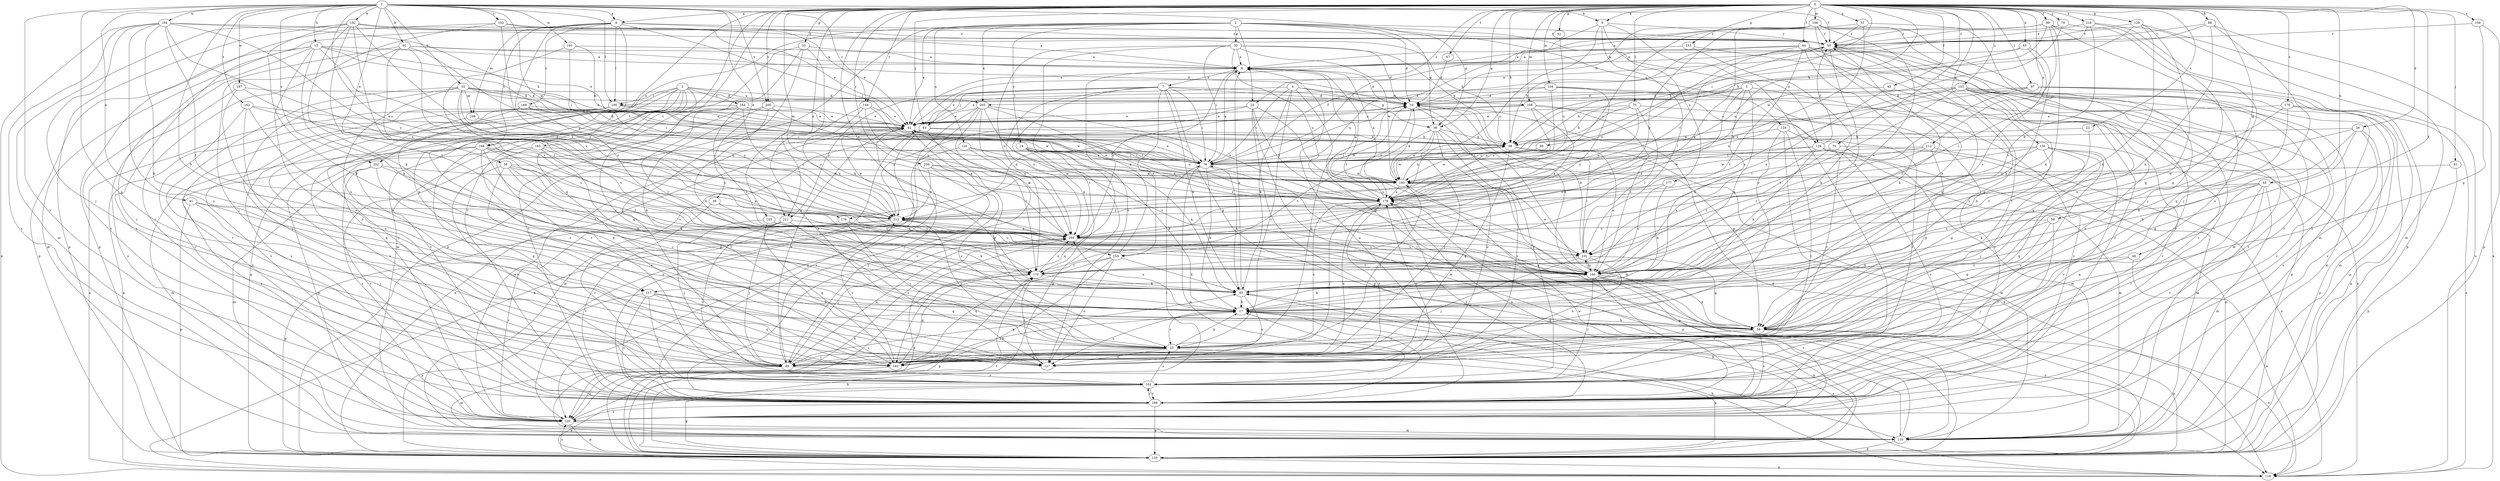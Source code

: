 strict digraph  {
0;
1;
2;
3;
4;
5;
6;
7;
8;
9;
10;
15;
17;
22;
23;
24;
25;
26;
30;
33;
38;
39;
41;
42;
43;
44;
47;
48;
50;
51;
52;
53;
56;
58;
59;
60;
63;
65;
68;
70;
75;
76;
79;
81;
83;
84;
88;
91;
93;
97;
99;
100;
101;
104;
105;
106;
108;
109;
110;
112;
117;
118;
120;
124;
126;
127;
129;
133;
135;
136;
143;
149;
150;
152;
153;
156;
159;
160;
162;
164;
165;
168;
169;
170;
176;
177;
178;
179;
186;
187;
191;
192;
194;
195;
200;
202;
203;
204;
209;
211;
212;
216;
220;
0 -> 6  [label=a];
0 -> 9  [label=b];
0 -> 22  [label=c];
0 -> 23  [label=c];
0 -> 26  [label=d];
0 -> 43  [label=f];
0 -> 44  [label=f];
0 -> 47  [label=f];
0 -> 48  [label=f];
0 -> 51  [label=g];
0 -> 52  [label=g];
0 -> 53  [label=g];
0 -> 56  [label=g];
0 -> 58  [label=g];
0 -> 60  [label=h];
0 -> 63  [label=h];
0 -> 65  [label=h];
0 -> 68  [label=h];
0 -> 70  [label=i];
0 -> 75  [label=i];
0 -> 76  [label=i];
0 -> 79  [label=j];
0 -> 81  [label=j];
0 -> 83  [label=j];
0 -> 88  [label=k];
0 -> 97  [label=l];
0 -> 99  [label=l];
0 -> 104  [label=m];
0 -> 105  [label=m];
0 -> 106  [label=m];
0 -> 108  [label=m];
0 -> 112  [label=n];
0 -> 129  [label=p];
0 -> 133  [label=p];
0 -> 136  [label=q];
0 -> 143  [label=q];
0 -> 149  [label=r];
0 -> 153  [label=s];
0 -> 156  [label=s];
0 -> 159  [label=s];
0 -> 179  [label=v];
0 -> 186  [label=v];
0 -> 200  [label=x];
0 -> 209  [label=y];
0 -> 211  [label=y];
0 -> 216  [label=z];
0 -> 220  [label=z];
1 -> 6  [label=a];
1 -> 9  [label=b];
1 -> 10  [label=b];
1 -> 15  [label=b];
1 -> 17  [label=b];
1 -> 38  [label=e];
1 -> 39  [label=e];
1 -> 41  [label=e];
1 -> 50  [label=f];
1 -> 58  [label=g];
1 -> 91  [label=k];
1 -> 100  [label=l];
1 -> 143  [label=q];
1 -> 149  [label=r];
1 -> 150  [label=r];
1 -> 162  [label=t];
1 -> 176  [label=u];
1 -> 186  [label=v];
1 -> 187  [label=w];
1 -> 191  [label=w];
1 -> 192  [label=w];
1 -> 194  [label=w];
1 -> 195  [label=w];
1 -> 200  [label=x];
1 -> 202  [label=x];
2 -> 23  [label=c];
2 -> 24  [label=c];
2 -> 30  [label=d];
2 -> 33  [label=d];
2 -> 42  [label=e];
2 -> 50  [label=f];
2 -> 58  [label=g];
2 -> 120  [label=o];
2 -> 124  [label=o];
2 -> 135  [label=p];
2 -> 152  [label=r];
2 -> 202  [label=x];
2 -> 203  [label=x];
3 -> 33  [label=d];
3 -> 100  [label=l];
3 -> 117  [label=n];
3 -> 135  [label=p];
3 -> 152  [label=r];
3 -> 164  [label=t];
3 -> 165  [label=t];
3 -> 168  [label=t];
3 -> 186  [label=v];
3 -> 203  [label=x];
3 -> 220  [label=z];
4 -> 25  [label=c];
4 -> 58  [label=g];
4 -> 59  [label=g];
4 -> 76  [label=i];
4 -> 93  [label=k];
4 -> 100  [label=l];
4 -> 108  [label=m];
5 -> 68  [label=h];
5 -> 93  [label=k];
5 -> 117  [label=n];
5 -> 159  [label=s];
5 -> 203  [label=x];
5 -> 220  [label=z];
6 -> 50  [label=f];
6 -> 68  [label=h];
6 -> 76  [label=i];
6 -> 100  [label=l];
6 -> 109  [label=m];
6 -> 152  [label=r];
6 -> 168  [label=t];
6 -> 169  [label=t];
6 -> 211  [label=y];
6 -> 220  [label=z];
7 -> 33  [label=d];
7 -> 42  [label=e];
7 -> 59  [label=g];
7 -> 76  [label=i];
7 -> 83  [label=j];
7 -> 93  [label=k];
7 -> 126  [label=o];
7 -> 159  [label=s];
7 -> 170  [label=t];
7 -> 204  [label=x];
7 -> 211  [label=y];
8 -> 7  [label=a];
8 -> 33  [label=d];
8 -> 101  [label=l];
8 -> 204  [label=x];
9 -> 50  [label=f];
9 -> 101  [label=l];
9 -> 126  [label=o];
9 -> 176  [label=u];
9 -> 177  [label=u];
9 -> 178  [label=u];
10 -> 33  [label=d];
10 -> 42  [label=e];
10 -> 68  [label=h];
10 -> 76  [label=i];
10 -> 84  [label=j];
10 -> 109  [label=m];
10 -> 117  [label=n];
10 -> 152  [label=r];
10 -> 160  [label=s];
10 -> 212  [label=y];
15 -> 8  [label=a];
15 -> 42  [label=e];
15 -> 68  [label=h];
15 -> 93  [label=k];
15 -> 110  [label=m];
15 -> 127  [label=o];
15 -> 135  [label=p];
15 -> 152  [label=r];
15 -> 212  [label=y];
17 -> 25  [label=c];
17 -> 59  [label=g];
17 -> 118  [label=n];
17 -> 127  [label=o];
17 -> 186  [label=v];
17 -> 204  [label=x];
22 -> 68  [label=h];
22 -> 160  [label=s];
23 -> 42  [label=e];
23 -> 110  [label=m];
23 -> 135  [label=p];
23 -> 160  [label=s];
23 -> 178  [label=u];
23 -> 212  [label=y];
24 -> 17  [label=b];
24 -> 76  [label=i];
24 -> 93  [label=k];
24 -> 143  [label=q];
24 -> 178  [label=u];
24 -> 204  [label=x];
25 -> 17  [label=b];
25 -> 33  [label=d];
25 -> 42  [label=e];
25 -> 50  [label=f];
25 -> 84  [label=j];
25 -> 127  [label=o];
25 -> 135  [label=p];
25 -> 143  [label=q];
25 -> 212  [label=y];
26 -> 17  [label=b];
26 -> 59  [label=g];
26 -> 68  [label=h];
26 -> 135  [label=p];
26 -> 170  [label=t];
26 -> 186  [label=v];
30 -> 8  [label=a];
30 -> 33  [label=d];
30 -> 68  [label=h];
30 -> 76  [label=i];
30 -> 127  [label=o];
30 -> 178  [label=u];
30 -> 195  [label=w];
30 -> 204  [label=x];
33 -> 42  [label=e];
33 -> 110  [label=m];
33 -> 152  [label=r];
33 -> 178  [label=u];
38 -> 152  [label=r];
38 -> 160  [label=s];
38 -> 212  [label=y];
39 -> 59  [label=g];
39 -> 93  [label=k];
39 -> 127  [label=o];
39 -> 152  [label=r];
39 -> 160  [label=s];
39 -> 195  [label=w];
39 -> 204  [label=x];
41 -> 25  [label=c];
41 -> 84  [label=j];
41 -> 135  [label=p];
41 -> 212  [label=y];
42 -> 68  [label=h];
42 -> 76  [label=i];
42 -> 84  [label=j];
43 -> 33  [label=d];
43 -> 135  [label=p];
43 -> 204  [label=x];
44 -> 8  [label=a];
44 -> 17  [label=b];
44 -> 59  [label=g];
44 -> 68  [label=h];
44 -> 170  [label=t];
44 -> 186  [label=v];
44 -> 212  [label=y];
44 -> 220  [label=z];
47 -> 33  [label=d];
48 -> 84  [label=j];
48 -> 118  [label=n];
48 -> 160  [label=s];
50 -> 8  [label=a];
50 -> 59  [label=g];
50 -> 160  [label=s];
50 -> 186  [label=v];
51 -> 50  [label=f];
51 -> 76  [label=i];
51 -> 84  [label=j];
51 -> 204  [label=x];
52 -> 178  [label=u];
53 -> 8  [label=a];
53 -> 84  [label=j];
53 -> 93  [label=k];
53 -> 110  [label=m];
53 -> 186  [label=v];
56 -> 17  [label=b];
56 -> 59  [label=g];
56 -> 152  [label=r];
56 -> 204  [label=x];
58 -> 59  [label=g];
58 -> 68  [label=h];
58 -> 84  [label=j];
58 -> 127  [label=o];
58 -> 152  [label=r];
58 -> 170  [label=t];
58 -> 195  [label=w];
59 -> 17  [label=b];
59 -> 25  [label=c];
59 -> 76  [label=i];
59 -> 118  [label=n];
59 -> 135  [label=p];
59 -> 178  [label=u];
59 -> 186  [label=v];
60 -> 76  [label=i];
60 -> 195  [label=w];
63 -> 8  [label=a];
63 -> 68  [label=h];
63 -> 93  [label=k];
63 -> 160  [label=s];
65 -> 93  [label=k];
65 -> 110  [label=m];
65 -> 143  [label=q];
65 -> 152  [label=r];
65 -> 160  [label=s];
65 -> 178  [label=u];
65 -> 186  [label=v];
68 -> 76  [label=i];
68 -> 101  [label=l];
68 -> 110  [label=m];
68 -> 143  [label=q];
68 -> 160  [label=s];
68 -> 195  [label=w];
70 -> 76  [label=i];
70 -> 110  [label=m];
70 -> 170  [label=t];
75 -> 42  [label=e];
75 -> 68  [label=h];
75 -> 76  [label=i];
75 -> 101  [label=l];
75 -> 178  [label=u];
75 -> 186  [label=v];
76 -> 8  [label=a];
76 -> 17  [label=b];
76 -> 42  [label=e];
76 -> 50  [label=f];
76 -> 93  [label=k];
76 -> 110  [label=m];
76 -> 195  [label=w];
79 -> 50  [label=f];
79 -> 59  [label=g];
79 -> 195  [label=w];
81 -> 135  [label=p];
81 -> 195  [label=w];
83 -> 68  [label=h];
83 -> 110  [label=m];
83 -> 170  [label=t];
83 -> 178  [label=u];
83 -> 186  [label=v];
83 -> 220  [label=z];
84 -> 42  [label=e];
84 -> 93  [label=k];
84 -> 110  [label=m];
84 -> 152  [label=r];
84 -> 178  [label=u];
84 -> 204  [label=x];
88 -> 42  [label=e];
88 -> 50  [label=f];
88 -> 84  [label=j];
88 -> 93  [label=k];
88 -> 118  [label=n];
91 -> 8  [label=a];
91 -> 33  [label=d];
91 -> 76  [label=i];
91 -> 84  [label=j];
91 -> 101  [label=l];
91 -> 186  [label=v];
91 -> 212  [label=y];
93 -> 8  [label=a];
93 -> 17  [label=b];
93 -> 50  [label=f];
93 -> 127  [label=o];
97 -> 33  [label=d];
97 -> 101  [label=l];
97 -> 110  [label=m];
97 -> 135  [label=p];
97 -> 195  [label=w];
97 -> 220  [label=z];
99 -> 8  [label=a];
99 -> 50  [label=f];
99 -> 93  [label=k];
99 -> 101  [label=l];
99 -> 118  [label=n];
99 -> 127  [label=o];
99 -> 178  [label=u];
100 -> 42  [label=e];
100 -> 118  [label=n];
100 -> 186  [label=v];
100 -> 195  [label=w];
100 -> 220  [label=z];
101 -> 33  [label=d];
101 -> 59  [label=g];
101 -> 84  [label=j];
101 -> 127  [label=o];
101 -> 160  [label=s];
101 -> 170  [label=t];
101 -> 195  [label=w];
104 -> 33  [label=d];
104 -> 42  [label=e];
104 -> 118  [label=n];
104 -> 186  [label=v];
104 -> 204  [label=x];
104 -> 212  [label=y];
105 -> 84  [label=j];
105 -> 143  [label=q];
105 -> 160  [label=s];
105 -> 204  [label=x];
106 -> 17  [label=b];
106 -> 33  [label=d];
106 -> 50  [label=f];
106 -> 110  [label=m];
106 -> 160  [label=s];
106 -> 178  [label=u];
106 -> 204  [label=x];
106 -> 212  [label=y];
106 -> 220  [label=z];
108 -> 42  [label=e];
108 -> 76  [label=i];
108 -> 152  [label=r];
108 -> 160  [label=s];
108 -> 178  [label=u];
108 -> 204  [label=x];
109 -> 84  [label=j];
109 -> 195  [label=w];
110 -> 135  [label=p];
110 -> 195  [label=w];
110 -> 204  [label=x];
112 -> 59  [label=g];
112 -> 76  [label=i];
112 -> 101  [label=l];
112 -> 118  [label=n];
112 -> 195  [label=w];
117 -> 17  [label=b];
117 -> 59  [label=g];
117 -> 135  [label=p];
117 -> 143  [label=q];
117 -> 152  [label=r];
117 -> 186  [label=v];
118 -> 17  [label=b];
120 -> 76  [label=i];
120 -> 160  [label=s];
120 -> 170  [label=t];
120 -> 186  [label=v];
124 -> 68  [label=h];
124 -> 84  [label=j];
124 -> 110  [label=m];
124 -> 118  [label=n];
124 -> 152  [label=r];
126 -> 25  [label=c];
126 -> 50  [label=f];
126 -> 76  [label=i];
126 -> 93  [label=k];
126 -> 110  [label=m];
126 -> 135  [label=p];
126 -> 160  [label=s];
126 -> 186  [label=v];
126 -> 195  [label=w];
127 -> 170  [label=t];
127 -> 178  [label=u];
129 -> 50  [label=f];
129 -> 59  [label=g];
129 -> 68  [label=h];
129 -> 93  [label=k];
129 -> 110  [label=m];
133 -> 8  [label=a];
133 -> 17  [label=b];
133 -> 110  [label=m];
135 -> 17  [label=b];
135 -> 33  [label=d];
135 -> 42  [label=e];
135 -> 93  [label=k];
135 -> 118  [label=n];
135 -> 170  [label=t];
135 -> 204  [label=x];
135 -> 220  [label=z];
136 -> 59  [label=g];
136 -> 76  [label=i];
136 -> 84  [label=j];
136 -> 143  [label=q];
136 -> 152  [label=r];
136 -> 160  [label=s];
136 -> 186  [label=v];
136 -> 212  [label=y];
143 -> 17  [label=b];
143 -> 212  [label=y];
143 -> 220  [label=z];
149 -> 25  [label=c];
149 -> 42  [label=e];
149 -> 178  [label=u];
149 -> 204  [label=x];
149 -> 212  [label=y];
150 -> 42  [label=e];
150 -> 50  [label=f];
150 -> 135  [label=p];
150 -> 160  [label=s];
150 -> 186  [label=v];
152 -> 25  [label=c];
152 -> 118  [label=n];
152 -> 135  [label=p];
152 -> 186  [label=v];
153 -> 17  [label=b];
153 -> 33  [label=d];
153 -> 59  [label=g];
153 -> 110  [label=m];
153 -> 127  [label=o];
153 -> 152  [label=r];
153 -> 170  [label=t];
153 -> 178  [label=u];
153 -> 186  [label=v];
153 -> 204  [label=x];
153 -> 220  [label=z];
156 -> 50  [label=f];
156 -> 59  [label=g];
156 -> 135  [label=p];
159 -> 8  [label=a];
159 -> 93  [label=k];
159 -> 127  [label=o];
159 -> 143  [label=q];
159 -> 170  [label=t];
159 -> 220  [label=z];
160 -> 17  [label=b];
160 -> 33  [label=d];
160 -> 59  [label=g];
160 -> 101  [label=l];
160 -> 118  [label=n];
160 -> 152  [label=r];
160 -> 186  [label=v];
160 -> 220  [label=z];
162 -> 17  [label=b];
162 -> 42  [label=e];
162 -> 143  [label=q];
162 -> 152  [label=r];
162 -> 178  [label=u];
164 -> 42  [label=e];
164 -> 59  [label=g];
164 -> 160  [label=s];
164 -> 170  [label=t];
164 -> 186  [label=v];
164 -> 212  [label=y];
165 -> 25  [label=c];
165 -> 76  [label=i];
165 -> 110  [label=m];
165 -> 212  [label=y];
165 -> 220  [label=z];
168 -> 17  [label=b];
168 -> 25  [label=c];
168 -> 76  [label=i];
168 -> 110  [label=m];
168 -> 143  [label=q];
168 -> 160  [label=s];
168 -> 170  [label=t];
168 -> 220  [label=z];
169 -> 42  [label=e];
169 -> 76  [label=i];
169 -> 118  [label=n];
169 -> 127  [label=o];
169 -> 204  [label=x];
170 -> 93  [label=k];
170 -> 135  [label=p];
170 -> 143  [label=q];
170 -> 204  [label=x];
170 -> 220  [label=z];
176 -> 25  [label=c];
176 -> 93  [label=k];
176 -> 204  [label=x];
177 -> 93  [label=k];
177 -> 160  [label=s];
177 -> 178  [label=u];
178 -> 8  [label=a];
178 -> 25  [label=c];
178 -> 33  [label=d];
178 -> 50  [label=f];
178 -> 84  [label=j];
178 -> 127  [label=o];
178 -> 135  [label=p];
178 -> 186  [label=v];
178 -> 212  [label=y];
179 -> 17  [label=b];
179 -> 42  [label=e];
179 -> 118  [label=n];
179 -> 135  [label=p];
179 -> 204  [label=x];
186 -> 8  [label=a];
186 -> 50  [label=f];
186 -> 135  [label=p];
186 -> 152  [label=r];
186 -> 178  [label=u];
186 -> 220  [label=z];
187 -> 33  [label=d];
187 -> 127  [label=o];
187 -> 160  [label=s];
187 -> 220  [label=z];
191 -> 8  [label=a];
191 -> 68  [label=h];
191 -> 76  [label=i];
191 -> 204  [label=x];
192 -> 8  [label=a];
192 -> 17  [label=b];
192 -> 42  [label=e];
192 -> 50  [label=f];
192 -> 93  [label=k];
192 -> 110  [label=m];
192 -> 135  [label=p];
192 -> 160  [label=s];
192 -> 170  [label=t];
192 -> 204  [label=x];
194 -> 17  [label=b];
194 -> 50  [label=f];
194 -> 68  [label=h];
194 -> 84  [label=j];
194 -> 118  [label=n];
194 -> 127  [label=o];
194 -> 170  [label=t];
194 -> 204  [label=x];
194 -> 212  [label=y];
194 -> 220  [label=z];
195 -> 8  [label=a];
195 -> 25  [label=c];
195 -> 33  [label=d];
195 -> 42  [label=e];
195 -> 68  [label=h];
195 -> 135  [label=p];
195 -> 178  [label=u];
200 -> 17  [label=b];
200 -> 42  [label=e];
200 -> 93  [label=k];
200 -> 143  [label=q];
200 -> 178  [label=u];
202 -> 84  [label=j];
202 -> 110  [label=m];
202 -> 127  [label=o];
202 -> 170  [label=t];
202 -> 186  [label=v];
202 -> 195  [label=w];
203 -> 42  [label=e];
203 -> 118  [label=n];
203 -> 135  [label=p];
203 -> 160  [label=s];
203 -> 178  [label=u];
203 -> 186  [label=v];
203 -> 204  [label=x];
203 -> 220  [label=z];
204 -> 42  [label=e];
204 -> 84  [label=j];
204 -> 101  [label=l];
209 -> 25  [label=c];
209 -> 84  [label=j];
209 -> 178  [label=u];
209 -> 195  [label=w];
209 -> 212  [label=y];
211 -> 84  [label=j];
211 -> 127  [label=o];
211 -> 152  [label=r];
211 -> 204  [label=x];
211 -> 220  [label=z];
212 -> 33  [label=d];
212 -> 42  [label=e];
212 -> 135  [label=p];
212 -> 160  [label=s];
212 -> 186  [label=v];
212 -> 204  [label=x];
216 -> 42  [label=e];
216 -> 50  [label=f];
216 -> 135  [label=p];
216 -> 143  [label=q];
216 -> 160  [label=s];
220 -> 42  [label=e];
220 -> 76  [label=i];
220 -> 93  [label=k];
220 -> 110  [label=m];
220 -> 135  [label=p];
}
